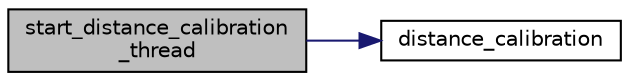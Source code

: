 digraph "start_distance_calibration_thread"
{
  edge [fontname="Helvetica",fontsize="10",labelfontname="Helvetica",labelfontsize="10"];
  node [fontname="Helvetica",fontsize="10",shape=record];
  rankdir="LR";
  Node149 [label="start_distance_calibration\l_thread",height=0.2,width=0.4,color="black", fillcolor="grey75", style="filled", fontcolor="black"];
  Node149 -> Node150 [color="midnightblue",fontsize="10",style="solid",fontname="Helvetica"];
  Node150 [label="distance_calibration",height=0.2,width=0.4,color="black", fillcolor="white", style="filled",URL="$_camera_8cpp.html#a84e70d13f25664333666670b012517c1"];
}

